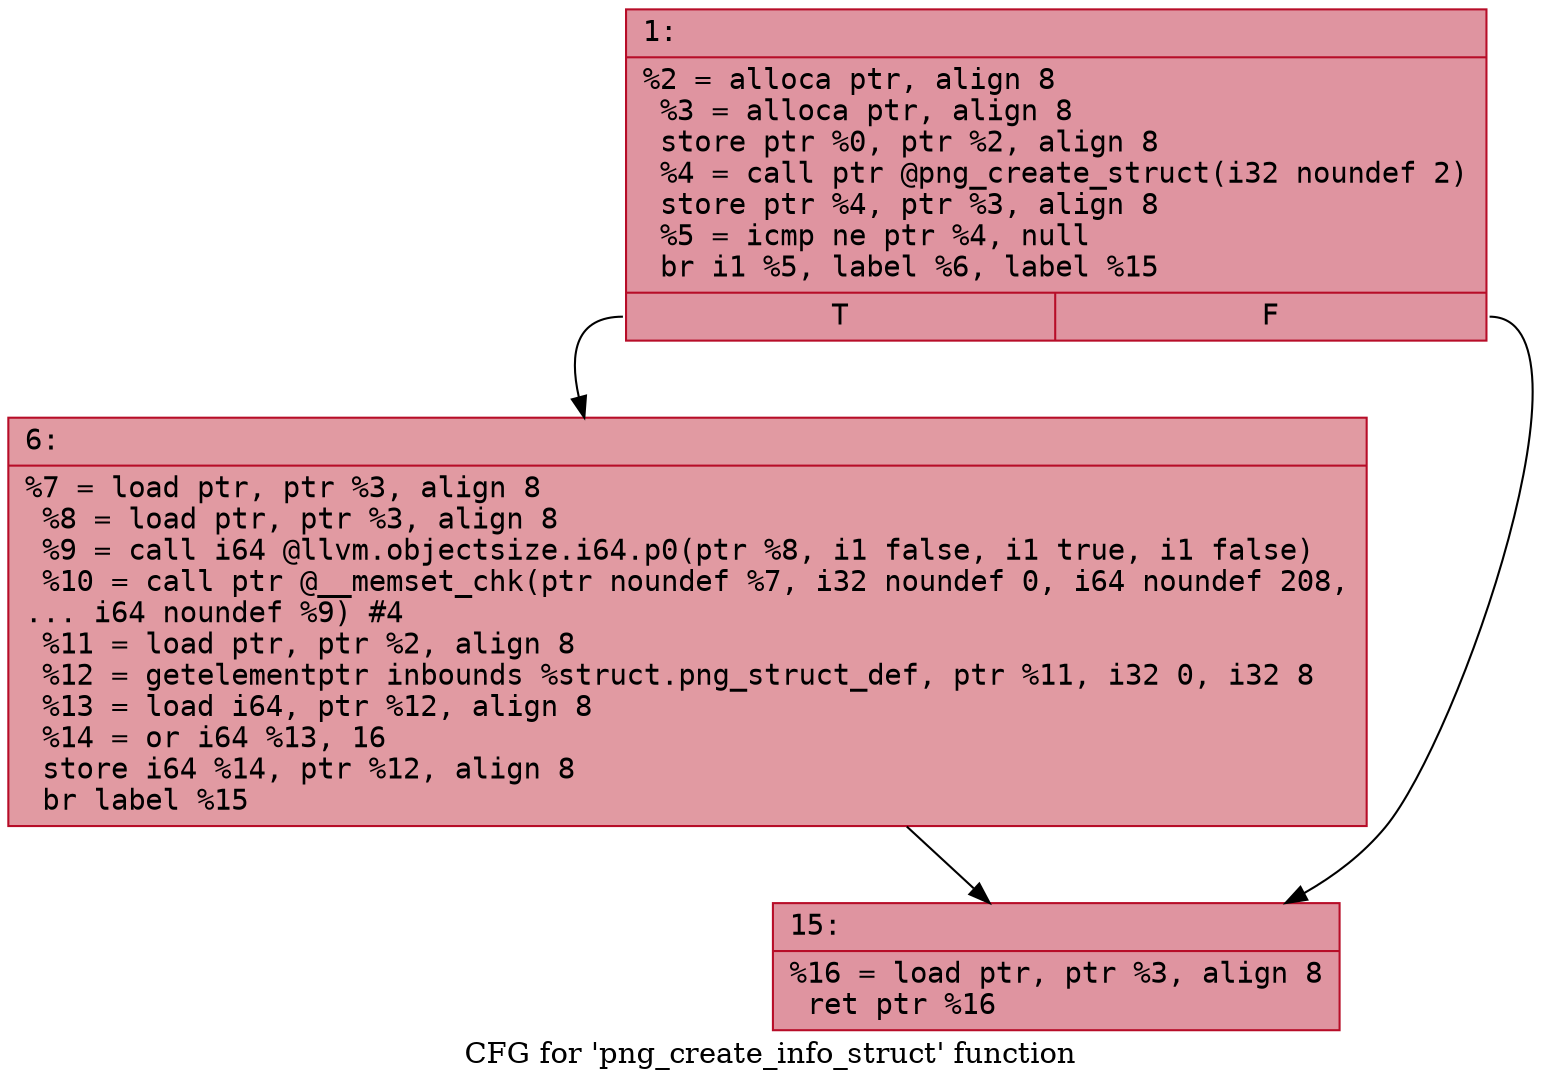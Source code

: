 digraph "CFG for 'png_create_info_struct' function" {
	label="CFG for 'png_create_info_struct' function";

	Node0x60000005e7b0 [shape=record,color="#b70d28ff", style=filled, fillcolor="#b70d2870" fontname="Courier",label="{1:\l|  %2 = alloca ptr, align 8\l  %3 = alloca ptr, align 8\l  store ptr %0, ptr %2, align 8\l  %4 = call ptr @png_create_struct(i32 noundef 2)\l  store ptr %4, ptr %3, align 8\l  %5 = icmp ne ptr %4, null\l  br i1 %5, label %6, label %15\l|{<s0>T|<s1>F}}"];
	Node0x60000005e7b0:s0 -> Node0x60000005e800[tooltip="1 -> 6\nProbability 62.50%" ];
	Node0x60000005e7b0:s1 -> Node0x60000005e850[tooltip="1 -> 15\nProbability 37.50%" ];
	Node0x60000005e800 [shape=record,color="#b70d28ff", style=filled, fillcolor="#bb1b2c70" fontname="Courier",label="{6:\l|  %7 = load ptr, ptr %3, align 8\l  %8 = load ptr, ptr %3, align 8\l  %9 = call i64 @llvm.objectsize.i64.p0(ptr %8, i1 false, i1 true, i1 false)\l  %10 = call ptr @__memset_chk(ptr noundef %7, i32 noundef 0, i64 noundef 208,\l... i64 noundef %9) #4\l  %11 = load ptr, ptr %2, align 8\l  %12 = getelementptr inbounds %struct.png_struct_def, ptr %11, i32 0, i32 8\l  %13 = load i64, ptr %12, align 8\l  %14 = or i64 %13, 16\l  store i64 %14, ptr %12, align 8\l  br label %15\l}"];
	Node0x60000005e800 -> Node0x60000005e850[tooltip="6 -> 15\nProbability 100.00%" ];
	Node0x60000005e850 [shape=record,color="#b70d28ff", style=filled, fillcolor="#b70d2870" fontname="Courier",label="{15:\l|  %16 = load ptr, ptr %3, align 8\l  ret ptr %16\l}"];
}
